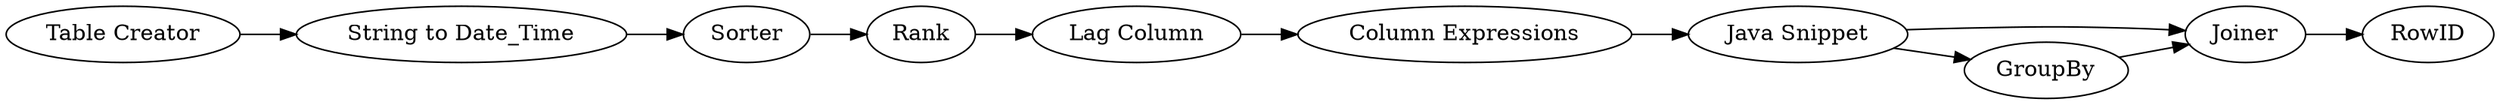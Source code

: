 digraph {
	12 -> 13
	11 -> 12
	10 -> 12
	4 -> 5
	8 -> 9
	7 -> 6
	9 -> 10
	10 -> 11
	5 -> 7
	6 -> 8
	5 [label="String to Date_Time"]
	13 [label=RowID]
	7 [label=Sorter]
	9 [label="Column Expressions"]
	11 [label=GroupBy]
	4 [label="Table Creator"]
	8 [label="Lag Column"]
	6 [label=Rank]
	12 [label=Joiner]
	10 [label="Java Snippet"]
	rankdir=LR
}
